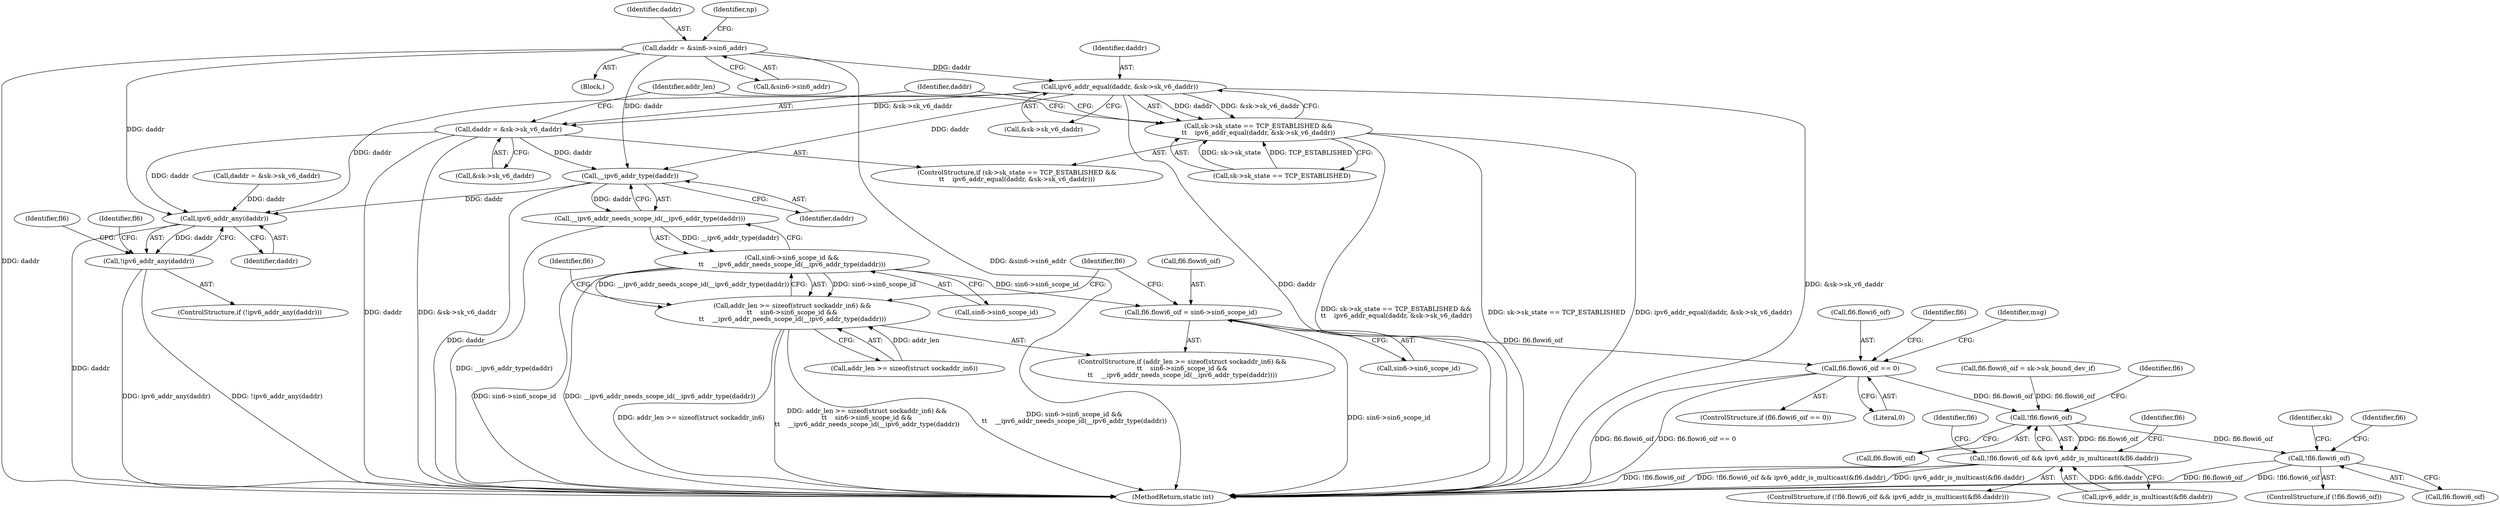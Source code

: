 digraph "0_linux_45f6fad84cc305103b28d73482b344d7f5b76f39_13@pointer" {
"1000297" [label="(Call,ipv6_addr_equal(daddr, &sk->sk_v6_daddr))"];
"1000250" [label="(Call,daddr = &sin6->sin6_addr)"];
"1000291" [label="(Call,sk->sk_state == TCP_ESTABLISHED &&\n\t\t    ipv6_addr_equal(daddr, &sk->sk_v6_daddr))"];
"1000303" [label="(Call,daddr = &sk->sk_v6_daddr)"];
"1000320" [label="(Call,__ipv6_addr_type(daddr))"];
"1000319" [label="(Call,__ipv6_addr_needs_scope_id(__ipv6_addr_type(daddr)))"];
"1000315" [label="(Call,sin6->sin6_scope_id &&\n\t\t    __ipv6_addr_needs_scope_id(__ipv6_addr_type(daddr)))"];
"1000310" [label="(Call,addr_len >= sizeof(struct sockaddr_in6) &&\n\t\t    sin6->sin6_scope_id &&\n\t\t    __ipv6_addr_needs_scope_id(__ipv6_addr_type(daddr)))"];
"1000322" [label="(Call,fl6.flowi6_oif = sin6->sin6_scope_id)"];
"1000359" [label="(Call,fl6.flowi6_oif == 0)"];
"1000549" [label="(Call,!fl6.flowi6_oif)"];
"1000548" [label="(Call,!fl6.flowi6_oif && ipv6_addr_is_multicast(&fl6.daddr))"];
"1000567" [label="(Call,!fl6.flowi6_oif)"];
"1000501" [label="(Call,ipv6_addr_any(daddr))"];
"1000500" [label="(Call,!ipv6_addr_any(daddr))"];
"1000569" [label="(Identifier,fl6)"];
"1000315" [label="(Call,sin6->sin6_scope_id &&\n\t\t    __ipv6_addr_needs_scope_id(__ipv6_addr_type(daddr)))"];
"1000310" [label="(Call,addr_len >= sizeof(struct sockaddr_in6) &&\n\t\t    sin6->sin6_scope_id &&\n\t\t    __ipv6_addr_needs_scope_id(__ipv6_addr_type(daddr)))"];
"1000309" [label="(ControlStructure,if (addr_len >= sizeof(struct sockaddr_in6) &&\n\t\t    sin6->sin6_scope_id &&\n\t\t    __ipv6_addr_needs_scope_id(__ipv6_addr_type(daddr))))"];
"1000566" [label="(ControlStructure,if (!fl6.flowi6_oif))"];
"1000298" [label="(Identifier,daddr)"];
"1000502" [label="(Identifier,daddr)"];
"1000505" [label="(Identifier,fl6)"];
"1000251" [label="(Identifier,daddr)"];
"1000514" [label="(Identifier,fl6)"];
"1000364" [label="(Call,fl6.flowi6_oif = sk->sk_bound_dev_if)"];
"1000198" [label="(Block,)"];
"1000366" [label="(Identifier,fl6)"];
"1000326" [label="(Call,sin6->sin6_scope_id)"];
"1000311" [label="(Call,addr_len >= sizeof(struct sockaddr_in6))"];
"1000320" [label="(Call,__ipv6_addr_type(daddr))"];
"1000324" [label="(Identifier,fl6)"];
"1000573" [label="(Identifier,fl6)"];
"1000321" [label="(Identifier,daddr)"];
"1000303" [label="(Call,daddr = &sk->sk_v6_daddr)"];
"1000322" [label="(Call,fl6.flowi6_oif = sin6->sin6_scope_id)"];
"1000358" [label="(ControlStructure,if (fl6.flowi6_oif == 0))"];
"1000549" [label="(Call,!fl6.flowi6_oif)"];
"1000345" [label="(Call,daddr = &sk->sk_v6_daddr)"];
"1000250" [label="(Call,daddr = &sin6->sin6_addr)"];
"1000319" [label="(Call,__ipv6_addr_needs_scope_id(__ipv6_addr_type(daddr)))"];
"1000359" [label="(Call,fl6.flowi6_oif == 0)"];
"1000299" [label="(Call,&sk->sk_v6_daddr)"];
"1000304" [label="(Identifier,daddr)"];
"1000316" [label="(Call,sin6->sin6_scope_id)"];
"1000305" [label="(Call,&sk->sk_v6_daddr)"];
"1000363" [label="(Literal,0)"];
"1000547" [label="(ControlStructure,if (!fl6.flowi6_oif && ipv6_addr_is_multicast(&fl6.daddr)))"];
"1000560" [label="(Identifier,fl6)"];
"1000500" [label="(Call,!ipv6_addr_any(daddr))"];
"1000568" [label="(Call,fl6.flowi6_oif)"];
"1000290" [label="(ControlStructure,if (sk->sk_state == TCP_ESTABLISHED &&\n\t\t    ipv6_addr_equal(daddr, &sk->sk_v6_daddr)))"];
"1000550" [label="(Call,fl6.flowi6_oif)"];
"1000556" [label="(Identifier,fl6)"];
"1000738" [label="(MethodReturn,static int)"];
"1000292" [label="(Call,sk->sk_state == TCP_ESTABLISHED)"];
"1000258" [label="(Identifier,np)"];
"1000553" [label="(Call,ipv6_addr_is_multicast(&fl6.daddr))"];
"1000579" [label="(Identifier,sk)"];
"1000297" [label="(Call,ipv6_addr_equal(daddr, &sk->sk_v6_daddr))"];
"1000499" [label="(ControlStructure,if (!ipv6_addr_any(daddr)))"];
"1000291" [label="(Call,sk->sk_state == TCP_ESTABLISHED &&\n\t\t    ipv6_addr_equal(daddr, &sk->sk_v6_daddr))"];
"1000252" [label="(Call,&sin6->sin6_addr)"];
"1000373" [label="(Identifier,msg)"];
"1000312" [label="(Identifier,addr_len)"];
"1000501" [label="(Call,ipv6_addr_any(daddr))"];
"1000360" [label="(Call,fl6.flowi6_oif)"];
"1000361" [label="(Identifier,fl6)"];
"1000548" [label="(Call,!fl6.flowi6_oif && ipv6_addr_is_multicast(&fl6.daddr))"];
"1000323" [label="(Call,fl6.flowi6_oif)"];
"1000567" [label="(Call,!fl6.flowi6_oif)"];
"1000297" -> "1000291"  [label="AST: "];
"1000297" -> "1000299"  [label="CFG: "];
"1000298" -> "1000297"  [label="AST: "];
"1000299" -> "1000297"  [label="AST: "];
"1000291" -> "1000297"  [label="CFG: "];
"1000297" -> "1000738"  [label="DDG: daddr"];
"1000297" -> "1000738"  [label="DDG: &sk->sk_v6_daddr"];
"1000297" -> "1000291"  [label="DDG: daddr"];
"1000297" -> "1000291"  [label="DDG: &sk->sk_v6_daddr"];
"1000250" -> "1000297"  [label="DDG: daddr"];
"1000297" -> "1000303"  [label="DDG: &sk->sk_v6_daddr"];
"1000297" -> "1000320"  [label="DDG: daddr"];
"1000297" -> "1000501"  [label="DDG: daddr"];
"1000250" -> "1000198"  [label="AST: "];
"1000250" -> "1000252"  [label="CFG: "];
"1000251" -> "1000250"  [label="AST: "];
"1000252" -> "1000250"  [label="AST: "];
"1000258" -> "1000250"  [label="CFG: "];
"1000250" -> "1000738"  [label="DDG: daddr"];
"1000250" -> "1000738"  [label="DDG: &sin6->sin6_addr"];
"1000250" -> "1000320"  [label="DDG: daddr"];
"1000250" -> "1000501"  [label="DDG: daddr"];
"1000291" -> "1000290"  [label="AST: "];
"1000291" -> "1000292"  [label="CFG: "];
"1000292" -> "1000291"  [label="AST: "];
"1000304" -> "1000291"  [label="CFG: "];
"1000312" -> "1000291"  [label="CFG: "];
"1000291" -> "1000738"  [label="DDG: sk->sk_state == TCP_ESTABLISHED &&\n\t\t    ipv6_addr_equal(daddr, &sk->sk_v6_daddr)"];
"1000291" -> "1000738"  [label="DDG: sk->sk_state == TCP_ESTABLISHED"];
"1000291" -> "1000738"  [label="DDG: ipv6_addr_equal(daddr, &sk->sk_v6_daddr)"];
"1000292" -> "1000291"  [label="DDG: sk->sk_state"];
"1000292" -> "1000291"  [label="DDG: TCP_ESTABLISHED"];
"1000303" -> "1000290"  [label="AST: "];
"1000303" -> "1000305"  [label="CFG: "];
"1000304" -> "1000303"  [label="AST: "];
"1000305" -> "1000303"  [label="AST: "];
"1000312" -> "1000303"  [label="CFG: "];
"1000303" -> "1000738"  [label="DDG: daddr"];
"1000303" -> "1000738"  [label="DDG: &sk->sk_v6_daddr"];
"1000303" -> "1000320"  [label="DDG: daddr"];
"1000303" -> "1000501"  [label="DDG: daddr"];
"1000320" -> "1000319"  [label="AST: "];
"1000320" -> "1000321"  [label="CFG: "];
"1000321" -> "1000320"  [label="AST: "];
"1000319" -> "1000320"  [label="CFG: "];
"1000320" -> "1000738"  [label="DDG: daddr"];
"1000320" -> "1000319"  [label="DDG: daddr"];
"1000320" -> "1000501"  [label="DDG: daddr"];
"1000319" -> "1000315"  [label="AST: "];
"1000315" -> "1000319"  [label="CFG: "];
"1000319" -> "1000738"  [label="DDG: __ipv6_addr_type(daddr)"];
"1000319" -> "1000315"  [label="DDG: __ipv6_addr_type(daddr)"];
"1000315" -> "1000310"  [label="AST: "];
"1000315" -> "1000316"  [label="CFG: "];
"1000316" -> "1000315"  [label="AST: "];
"1000310" -> "1000315"  [label="CFG: "];
"1000315" -> "1000738"  [label="DDG: sin6->sin6_scope_id"];
"1000315" -> "1000738"  [label="DDG: __ipv6_addr_needs_scope_id(__ipv6_addr_type(daddr))"];
"1000315" -> "1000310"  [label="DDG: sin6->sin6_scope_id"];
"1000315" -> "1000310"  [label="DDG: __ipv6_addr_needs_scope_id(__ipv6_addr_type(daddr))"];
"1000315" -> "1000322"  [label="DDG: sin6->sin6_scope_id"];
"1000310" -> "1000309"  [label="AST: "];
"1000310" -> "1000311"  [label="CFG: "];
"1000311" -> "1000310"  [label="AST: "];
"1000324" -> "1000310"  [label="CFG: "];
"1000361" -> "1000310"  [label="CFG: "];
"1000310" -> "1000738"  [label="DDG: addr_len >= sizeof(struct sockaddr_in6) &&\n\t\t    sin6->sin6_scope_id &&\n\t\t    __ipv6_addr_needs_scope_id(__ipv6_addr_type(daddr))"];
"1000310" -> "1000738"  [label="DDG: sin6->sin6_scope_id &&\n\t\t    __ipv6_addr_needs_scope_id(__ipv6_addr_type(daddr))"];
"1000310" -> "1000738"  [label="DDG: addr_len >= sizeof(struct sockaddr_in6)"];
"1000311" -> "1000310"  [label="DDG: addr_len"];
"1000322" -> "1000309"  [label="AST: "];
"1000322" -> "1000326"  [label="CFG: "];
"1000323" -> "1000322"  [label="AST: "];
"1000326" -> "1000322"  [label="AST: "];
"1000361" -> "1000322"  [label="CFG: "];
"1000322" -> "1000738"  [label="DDG: sin6->sin6_scope_id"];
"1000322" -> "1000359"  [label="DDG: fl6.flowi6_oif"];
"1000359" -> "1000358"  [label="AST: "];
"1000359" -> "1000363"  [label="CFG: "];
"1000360" -> "1000359"  [label="AST: "];
"1000363" -> "1000359"  [label="AST: "];
"1000366" -> "1000359"  [label="CFG: "];
"1000373" -> "1000359"  [label="CFG: "];
"1000359" -> "1000738"  [label="DDG: fl6.flowi6_oif"];
"1000359" -> "1000738"  [label="DDG: fl6.flowi6_oif == 0"];
"1000359" -> "1000549"  [label="DDG: fl6.flowi6_oif"];
"1000549" -> "1000548"  [label="AST: "];
"1000549" -> "1000550"  [label="CFG: "];
"1000550" -> "1000549"  [label="AST: "];
"1000556" -> "1000549"  [label="CFG: "];
"1000548" -> "1000549"  [label="CFG: "];
"1000549" -> "1000548"  [label="DDG: fl6.flowi6_oif"];
"1000364" -> "1000549"  [label="DDG: fl6.flowi6_oif"];
"1000549" -> "1000567"  [label="DDG: fl6.flowi6_oif"];
"1000548" -> "1000547"  [label="AST: "];
"1000548" -> "1000553"  [label="CFG: "];
"1000553" -> "1000548"  [label="AST: "];
"1000560" -> "1000548"  [label="CFG: "];
"1000569" -> "1000548"  [label="CFG: "];
"1000548" -> "1000738"  [label="DDG: !fl6.flowi6_oif && ipv6_addr_is_multicast(&fl6.daddr)"];
"1000548" -> "1000738"  [label="DDG: ipv6_addr_is_multicast(&fl6.daddr)"];
"1000548" -> "1000738"  [label="DDG: !fl6.flowi6_oif"];
"1000553" -> "1000548"  [label="DDG: &fl6.daddr"];
"1000567" -> "1000566"  [label="AST: "];
"1000567" -> "1000568"  [label="CFG: "];
"1000568" -> "1000567"  [label="AST: "];
"1000573" -> "1000567"  [label="CFG: "];
"1000579" -> "1000567"  [label="CFG: "];
"1000567" -> "1000738"  [label="DDG: fl6.flowi6_oif"];
"1000567" -> "1000738"  [label="DDG: !fl6.flowi6_oif"];
"1000501" -> "1000500"  [label="AST: "];
"1000501" -> "1000502"  [label="CFG: "];
"1000502" -> "1000501"  [label="AST: "];
"1000500" -> "1000501"  [label="CFG: "];
"1000501" -> "1000738"  [label="DDG: daddr"];
"1000501" -> "1000500"  [label="DDG: daddr"];
"1000345" -> "1000501"  [label="DDG: daddr"];
"1000500" -> "1000499"  [label="AST: "];
"1000505" -> "1000500"  [label="CFG: "];
"1000514" -> "1000500"  [label="CFG: "];
"1000500" -> "1000738"  [label="DDG: !ipv6_addr_any(daddr)"];
"1000500" -> "1000738"  [label="DDG: ipv6_addr_any(daddr)"];
}
